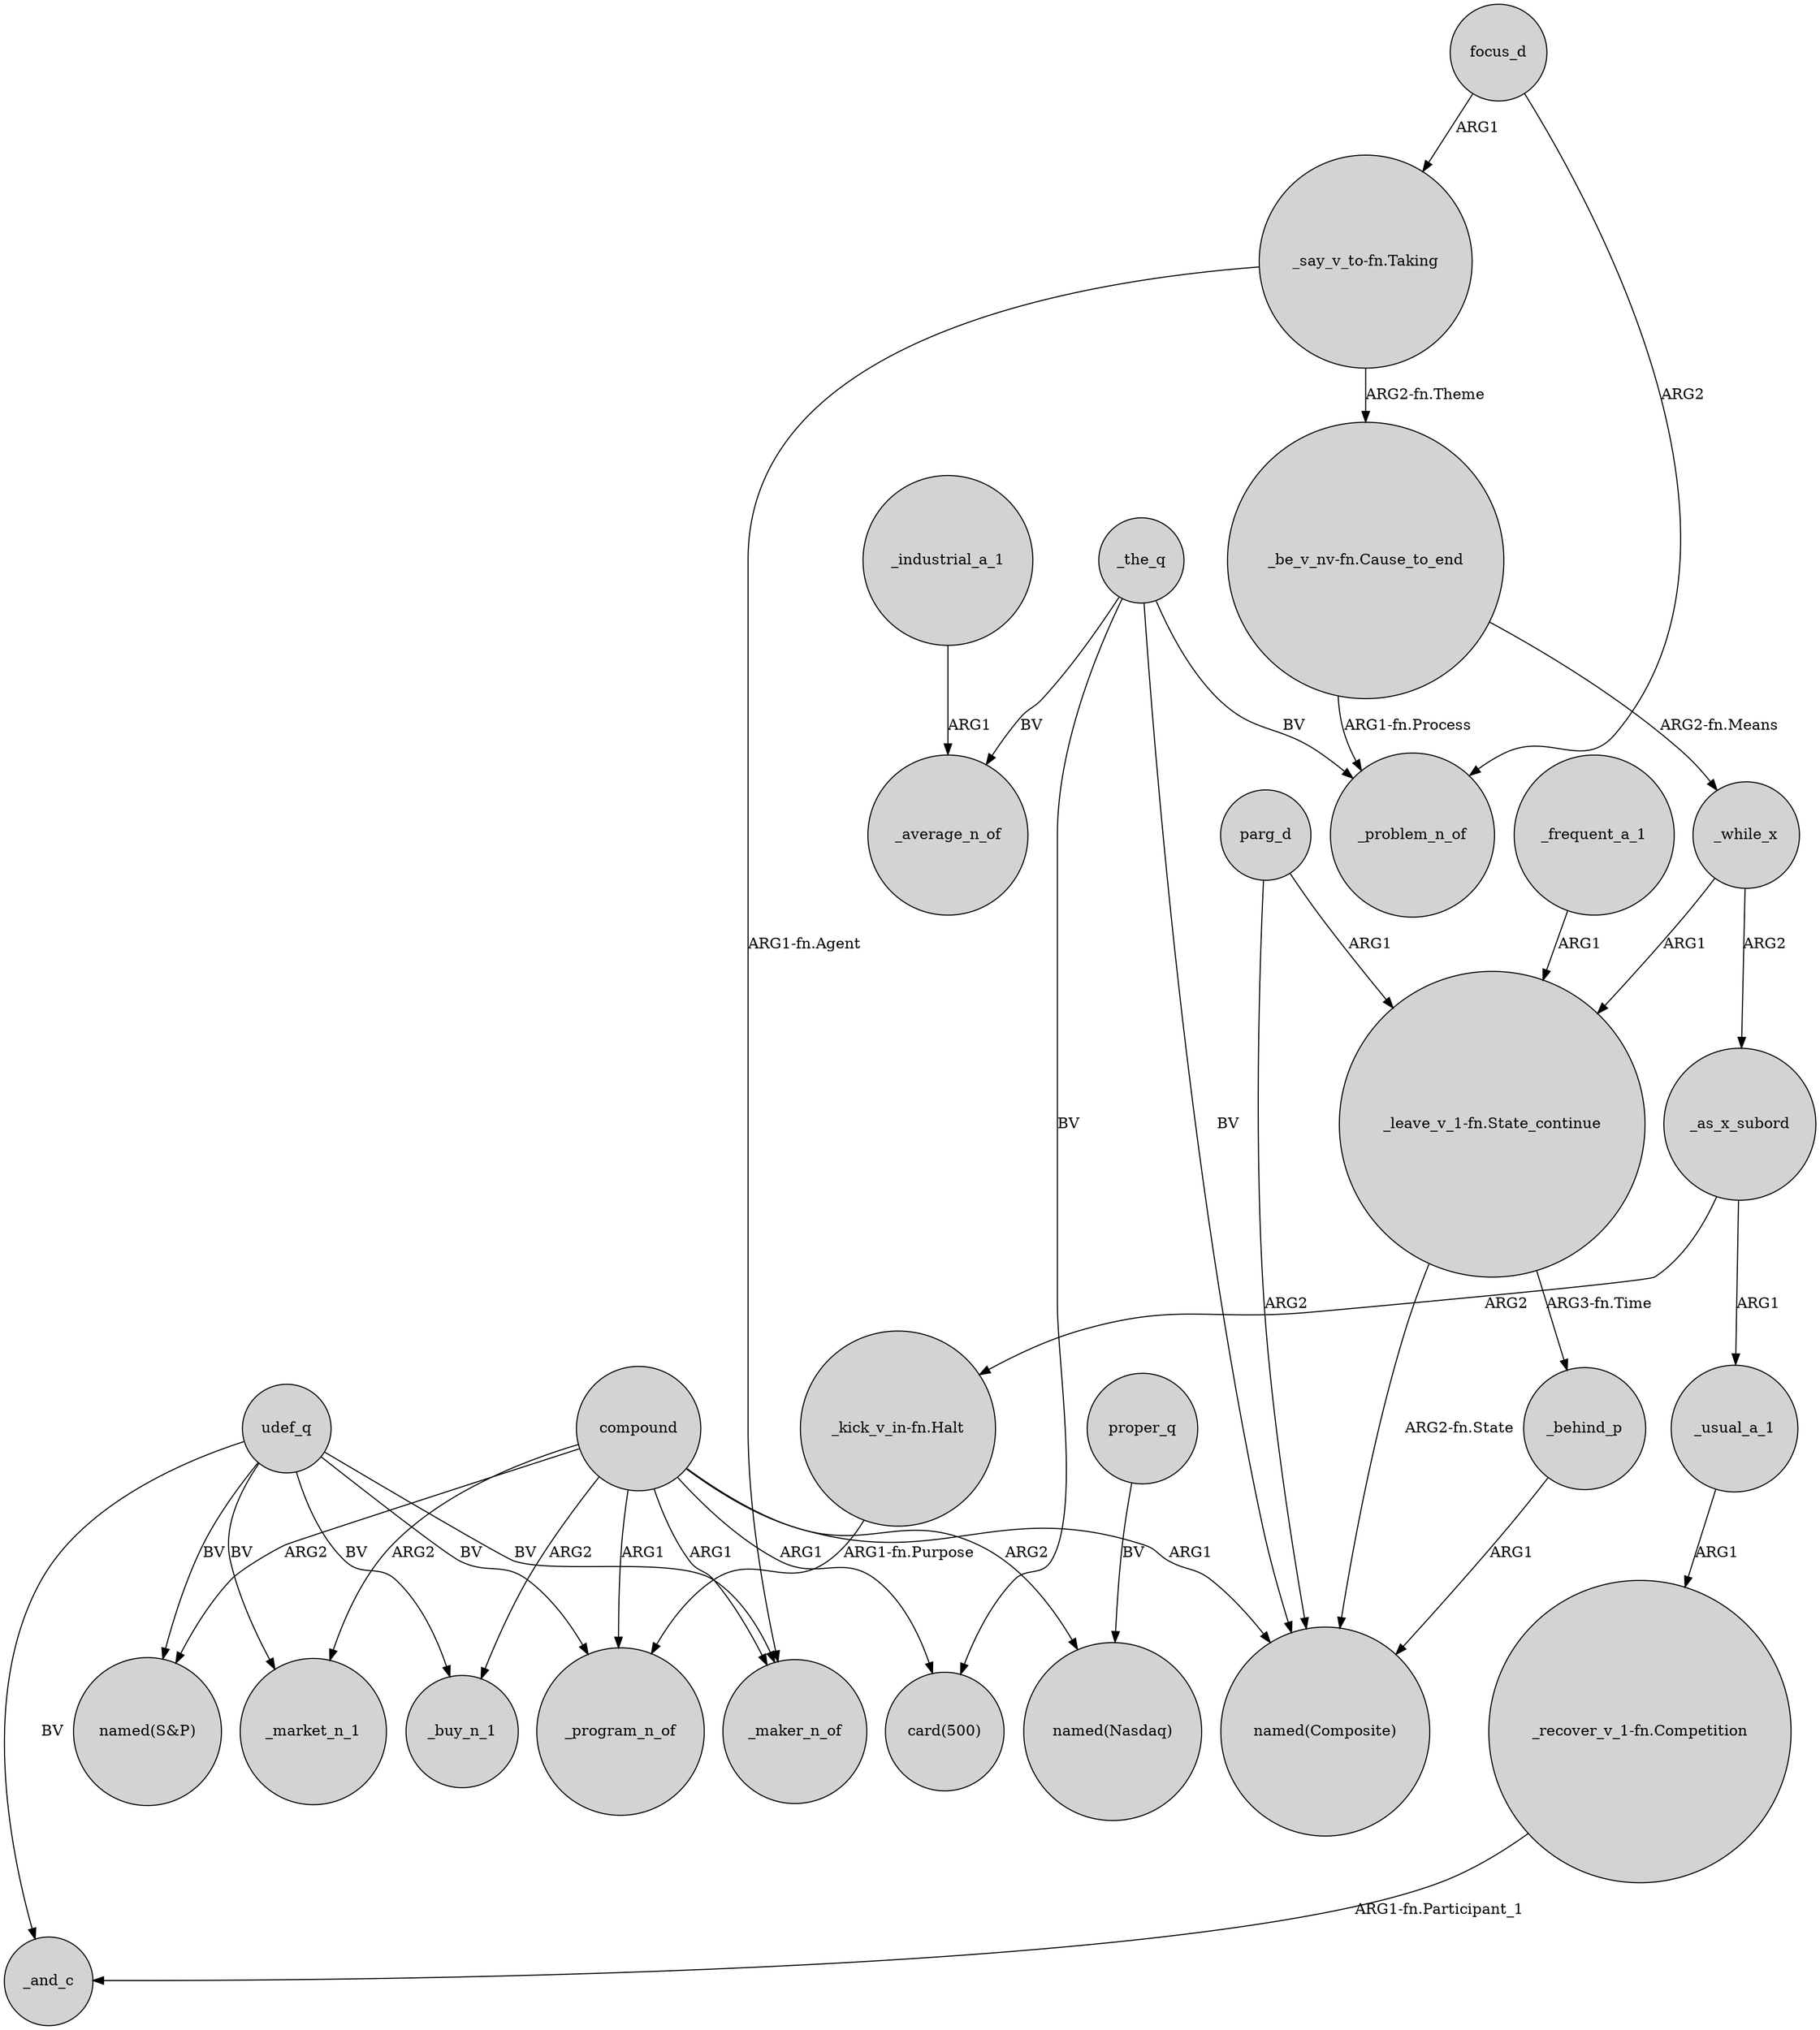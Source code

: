 digraph {
	node [shape=circle style=filled]
	compound -> "named(S&P)" [label=ARG2]
	udef_q -> _market_n_1 [label=BV]
	_as_x_subord -> _usual_a_1 [label=ARG1]
	focus_d -> "_say_v_to-fn.Taking" [label=ARG1]
	proper_q -> "named(Nasdaq)" [label=BV]
	compound -> _market_n_1 [label=ARG2]
	_the_q -> _average_n_of [label=BV]
	"_leave_v_1-fn.State_continue" -> _behind_p [label="ARG3-fn.Time"]
	_the_q -> "named(Composite)" [label=BV]
	_behind_p -> "named(Composite)" [label=ARG1]
	compound -> _buy_n_1 [label=ARG2]
	parg_d -> "named(Composite)" [label=ARG2]
	udef_q -> _buy_n_1 [label=BV]
	"_leave_v_1-fn.State_continue" -> "named(Composite)" [label="ARG2-fn.State"]
	udef_q -> _and_c [label=BV]
	udef_q -> _program_n_of [label=BV]
	focus_d -> _problem_n_of [label=ARG2]
	_the_q -> _problem_n_of [label=BV]
	udef_q -> _maker_n_of [label=BV]
	"_recover_v_1-fn.Competition" -> _and_c [label="ARG1-fn.Participant_1"]
	compound -> _program_n_of [label=ARG1]
	_as_x_subord -> "_kick_v_in-fn.Halt" [label=ARG2]
	"_say_v_to-fn.Taking" -> _maker_n_of [label="ARG1-fn.Agent"]
	_the_q -> "card(500)" [label=BV]
	_usual_a_1 -> "_recover_v_1-fn.Competition" [label=ARG1]
	compound -> "named(Composite)" [label=ARG1]
	_frequent_a_1 -> "_leave_v_1-fn.State_continue" [label=ARG1]
	"_be_v_nv-fn.Cause_to_end" -> _problem_n_of [label="ARG1-fn.Process"]
	compound -> "card(500)" [label=ARG1]
	"_say_v_to-fn.Taking" -> "_be_v_nv-fn.Cause_to_end" [label="ARG2-fn.Theme"]
	"_kick_v_in-fn.Halt" -> _program_n_of [label="ARG1-fn.Purpose"]
	_while_x -> _as_x_subord [label=ARG2]
	"_be_v_nv-fn.Cause_to_end" -> _while_x [label="ARG2-fn.Means"]
	compound -> _maker_n_of [label=ARG1]
	_industrial_a_1 -> _average_n_of [label=ARG1]
	compound -> "named(Nasdaq)" [label=ARG2]
	udef_q -> "named(S&P)" [label=BV]
	_while_x -> "_leave_v_1-fn.State_continue" [label=ARG1]
	parg_d -> "_leave_v_1-fn.State_continue" [label=ARG1]
}
